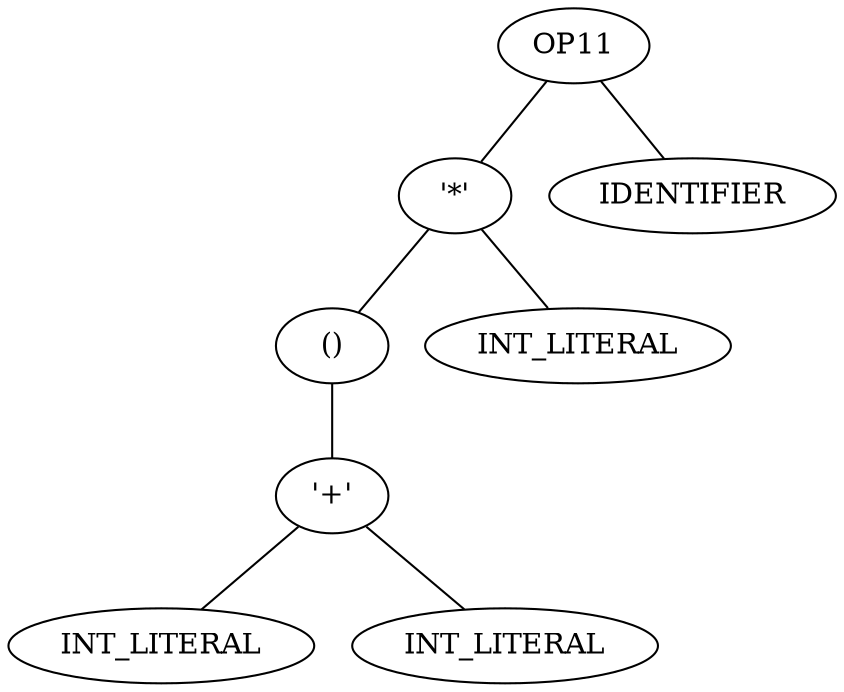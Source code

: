 graph type{
symbol4;
symbol8;
symbol3 -- symbol4, symbol8;
symbol3[label = "'+'"];
symbol4[label = "INT_LITERAL"];
symbol8[label = "INT_LITERAL"];
symbol2 -- symbol3;
symbol2[label = "()"];
symbol3[label = "'+'"];
symbol15;
symbol1 -- symbol2, symbol15;
symbol1[label = "'*'"];
symbol2[label = "()"];
symbol15[label = "INT_LITERAL"];
symbol20;
symbol0 -- symbol1, symbol20;
symbol0[label = "OP11"];
symbol1[label = "'*'"];
symbol20[label = "IDENTIFIER"];
}